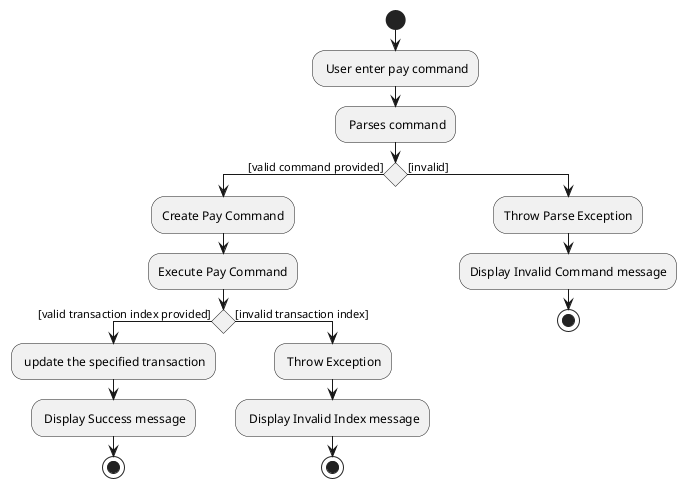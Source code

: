 @startuml
start
: User enter pay command;

: Parses command;

if () then ([valid command provided])
  :Create Pay Command;
  :Execute Pay Command;
  if () then ([valid transaction index provided])
  : update the specified transaction;
  : Display Success message;
  stop
  else ([invalid transaction index])
   : Throw Exception;
   : Display Invalid Index message;
   stop
  endif
else ([invalid])
  :Throw Parse Exception;
  :Display Invalid Command message;
  stop

endif
@enduml
